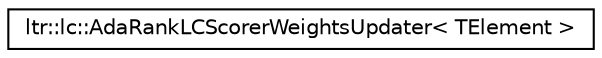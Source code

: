 digraph G
{
  edge [fontname="Helvetica",fontsize="10",labelfontname="Helvetica",labelfontsize="10"];
  node [fontname="Helvetica",fontsize="10",shape=record];
  rankdir="LR";
  Node1 [label="ltr::lc::AdaRankLCScorerWeightsUpdater\< TElement \>",height=0.2,width=0.4,color="black", fillcolor="white", style="filled",URL="$classltr_1_1lc_1_1_ada_rank_l_c_scorer_weights_updater.html"];
}
